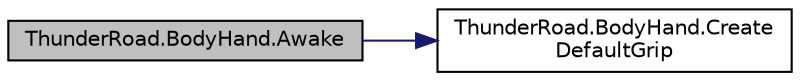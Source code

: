 digraph "ThunderRoad.BodyHand.Awake"
{
 // LATEX_PDF_SIZE
  edge [fontname="Helvetica",fontsize="10",labelfontname="Helvetica",labelfontsize="10"];
  node [fontname="Helvetica",fontsize="10",shape=record];
  rankdir="LR";
  Node1 [label="ThunderRoad.BodyHand.Awake",height=0.2,width=0.4,color="black", fillcolor="grey75", style="filled", fontcolor="black",tooltip="Awakes this instance."];
  Node1 -> Node2 [color="midnightblue",fontsize="10",style="solid",fontname="Helvetica"];
  Node2 [label="ThunderRoad.BodyHand.Create\lDefaultGrip",height=0.2,width=0.4,color="black", fillcolor="white", style="filled",URL="$class_thunder_road_1_1_body_hand.html#a2b44d35e87f5f51b57f937ac1ed65808",tooltip="Creates the default grip."];
}
